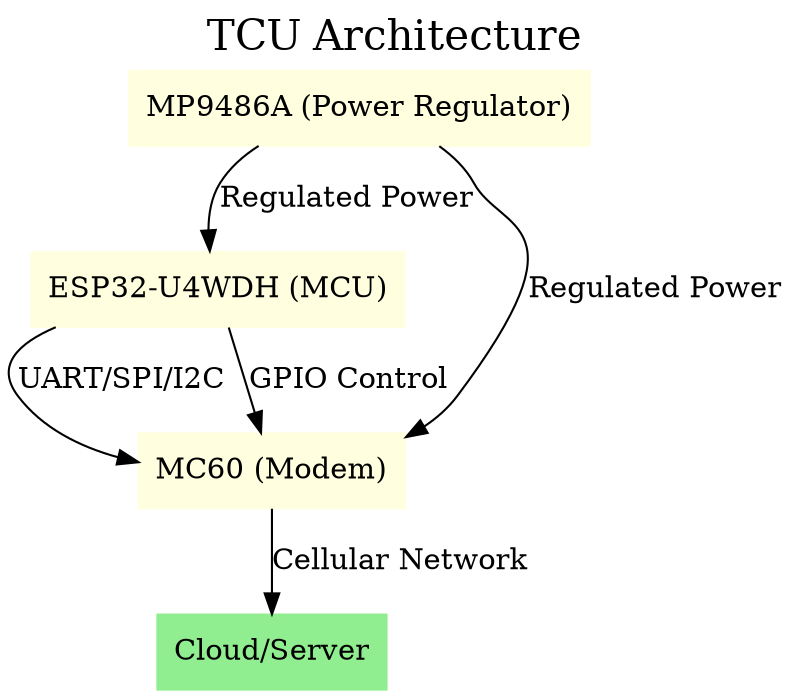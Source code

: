 digraph TCU_Architecture {
    rankdir=TB; // Top to Bottom layout
    node [shape=box, style=filled, color=lightblue];

    // Title
    labelloc="t"; // Place label at the top
    fontsize=20;
    label="TCU Architecture";

    // Components
    MP9486A [label="MP9486A (Power Regulator)", color=lightyellow];
    ESP32 [label="ESP32-U4WDH (MCU)", color=lightyellow];
    MC60 [label="MC60 (Modem)", color=lightyellow];
    Cloud [label="Cloud/Server", color=lightgreen];

    // Power connections
    MP9486A -> ESP32 [label="Regulated Power"];
    MP9486A -> MC60 [label="Regulated Power"];

    // Communication connections
    ESP32 -> MC60 [label="UART/SPI/I2C"];
    ESP32 -> MC60 [label="GPIO Control"];
    MC60 -> Cloud [label="Cellular Network"];
}
